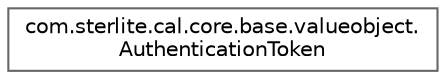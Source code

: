 digraph "Graphical Class Hierarchy"
{
 // LATEX_PDF_SIZE
  bgcolor="transparent";
  edge [fontname=Helvetica,fontsize=10,labelfontname=Helvetica,labelfontsize=10];
  node [fontname=Helvetica,fontsize=10,shape=box,height=0.2,width=0.4];
  rankdir="LR";
  Node0 [id="Node000000",label="com.sterlite.cal.core.base.valueobject.\lAuthenticationToken",height=0.2,width=0.4,color="grey40", fillcolor="white", style="filled",URL="$classcom_1_1sterlite_1_1cal_1_1core_1_1base_1_1valueobject_1_1_authentication_token.html",tooltip=" "];
}

